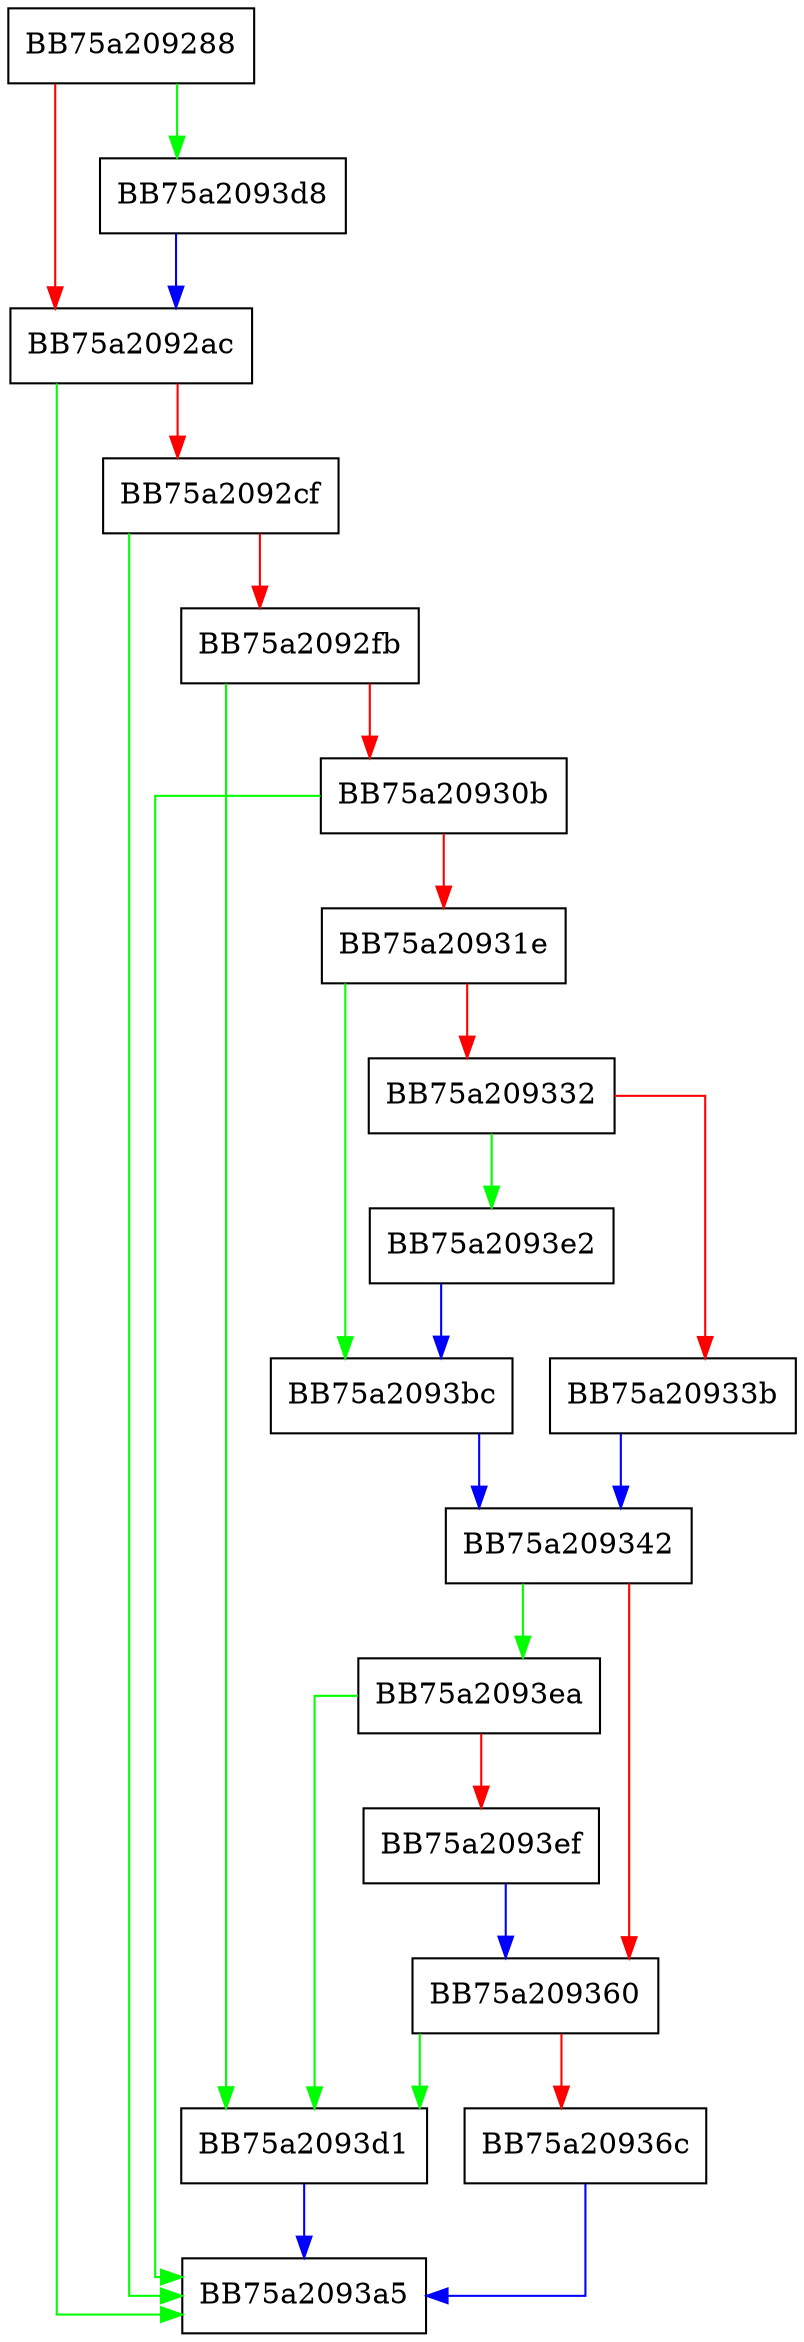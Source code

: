 digraph Open {
  node [shape="box"];
  graph [splines=ortho];
  BB75a209288 -> BB75a2093d8 [color="green"];
  BB75a209288 -> BB75a2092ac [color="red"];
  BB75a2092ac -> BB75a2093a5 [color="green"];
  BB75a2092ac -> BB75a2092cf [color="red"];
  BB75a2092cf -> BB75a2093a5 [color="green"];
  BB75a2092cf -> BB75a2092fb [color="red"];
  BB75a2092fb -> BB75a2093d1 [color="green"];
  BB75a2092fb -> BB75a20930b [color="red"];
  BB75a20930b -> BB75a2093a5 [color="green"];
  BB75a20930b -> BB75a20931e [color="red"];
  BB75a20931e -> BB75a2093bc [color="green"];
  BB75a20931e -> BB75a209332 [color="red"];
  BB75a209332 -> BB75a2093e2 [color="green"];
  BB75a209332 -> BB75a20933b [color="red"];
  BB75a20933b -> BB75a209342 [color="blue"];
  BB75a209342 -> BB75a2093ea [color="green"];
  BB75a209342 -> BB75a209360 [color="red"];
  BB75a209360 -> BB75a2093d1 [color="green"];
  BB75a209360 -> BB75a20936c [color="red"];
  BB75a20936c -> BB75a2093a5 [color="blue"];
  BB75a2093bc -> BB75a209342 [color="blue"];
  BB75a2093d1 -> BB75a2093a5 [color="blue"];
  BB75a2093d8 -> BB75a2092ac [color="blue"];
  BB75a2093e2 -> BB75a2093bc [color="blue"];
  BB75a2093ea -> BB75a2093d1 [color="green"];
  BB75a2093ea -> BB75a2093ef [color="red"];
  BB75a2093ef -> BB75a209360 [color="blue"];
}